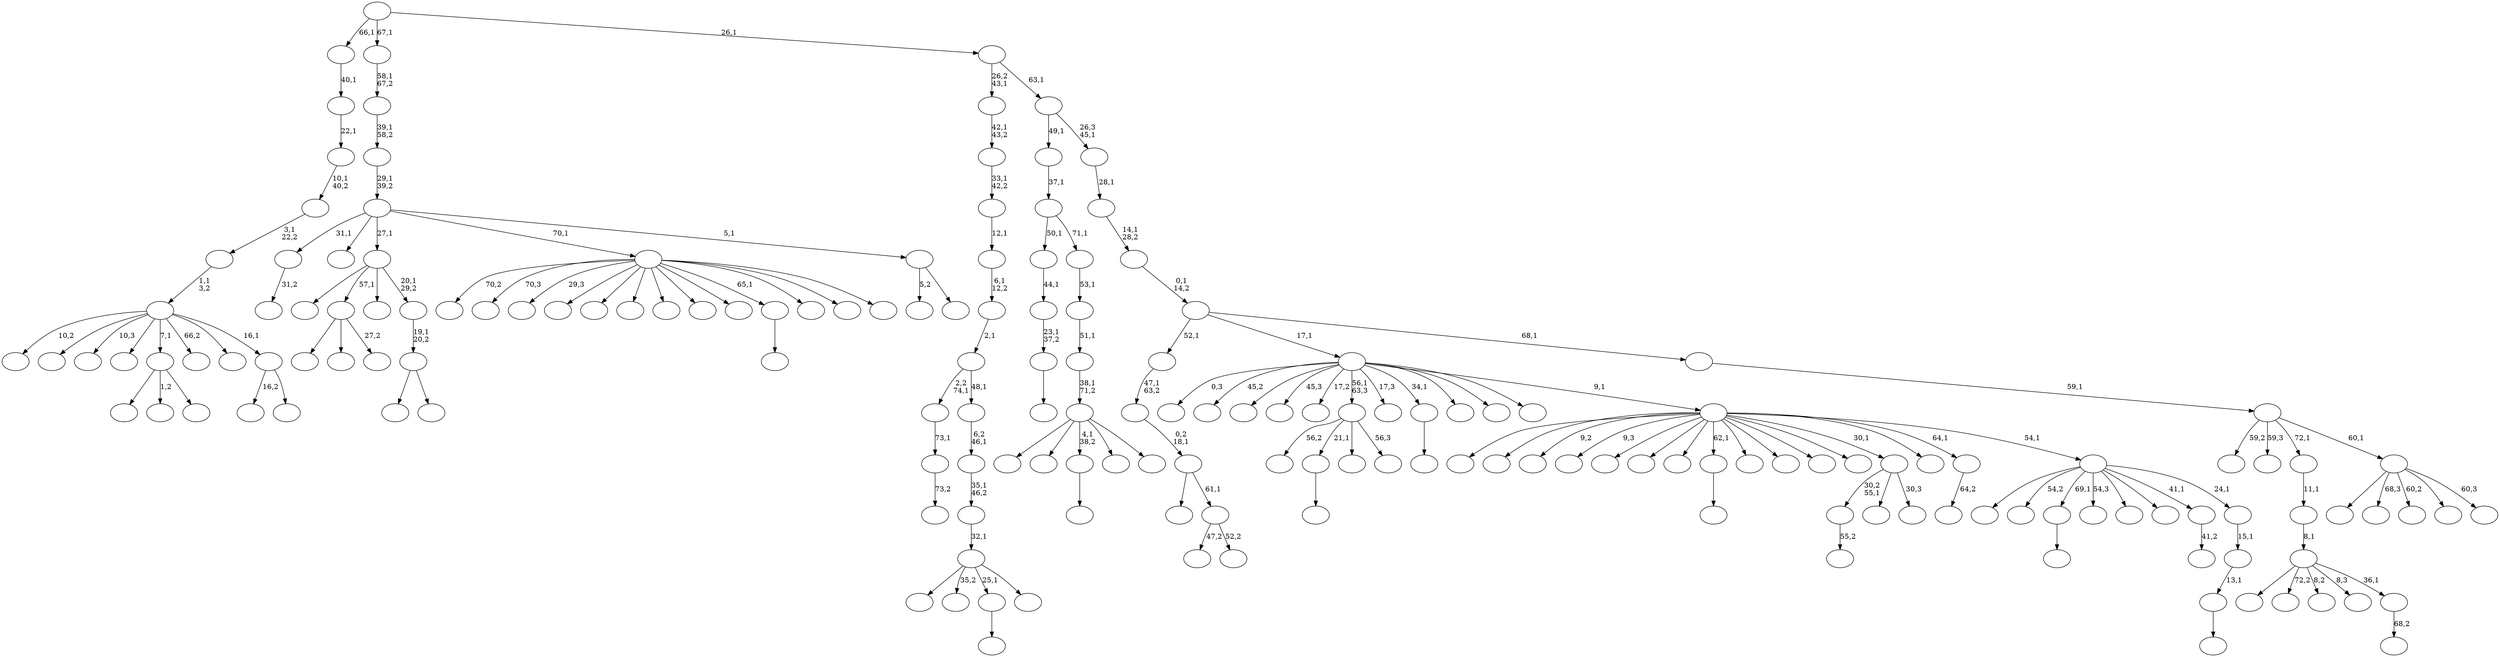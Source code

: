 digraph T {
	175 [label=""]
	174 [label=""]
	173 [label=""]
	172 [label=""]
	171 [label=""]
	170 [label=""]
	169 [label=""]
	168 [label=""]
	167 [label=""]
	166 [label=""]
	165 [label=""]
	164 [label=""]
	163 [label=""]
	162 [label=""]
	161 [label=""]
	160 [label=""]
	159 [label=""]
	158 [label=""]
	157 [label=""]
	156 [label=""]
	155 [label=""]
	154 [label=""]
	153 [label=""]
	152 [label=""]
	151 [label=""]
	150 [label=""]
	149 [label=""]
	148 [label=""]
	147 [label=""]
	146 [label=""]
	145 [label=""]
	144 [label=""]
	143 [label=""]
	142 [label=""]
	141 [label=""]
	140 [label=""]
	139 [label=""]
	138 [label=""]
	137 [label=""]
	136 [label=""]
	135 [label=""]
	134 [label=""]
	133 [label=""]
	132 [label=""]
	131 [label=""]
	130 [label=""]
	129 [label=""]
	128 [label=""]
	127 [label=""]
	126 [label=""]
	125 [label=""]
	124 [label=""]
	123 [label=""]
	122 [label=""]
	121 [label=""]
	120 [label=""]
	119 [label=""]
	118 [label=""]
	117 [label=""]
	116 [label=""]
	115 [label=""]
	114 [label=""]
	113 [label=""]
	112 [label=""]
	111 [label=""]
	110 [label=""]
	109 [label=""]
	108 [label=""]
	107 [label=""]
	106 [label=""]
	105 [label=""]
	104 [label=""]
	103 [label=""]
	102 [label=""]
	101 [label=""]
	100 [label=""]
	99 [label=""]
	98 [label=""]
	97 [label=""]
	96 [label=""]
	95 [label=""]
	94 [label=""]
	93 [label=""]
	92 [label=""]
	91 [label=""]
	90 [label=""]
	89 [label=""]
	88 [label=""]
	87 [label=""]
	86 [label=""]
	85 [label=""]
	84 [label=""]
	83 [label=""]
	82 [label=""]
	81 [label=""]
	80 [label=""]
	79 [label=""]
	78 [label=""]
	77 [label=""]
	76 [label=""]
	75 [label=""]
	74 [label=""]
	73 [label=""]
	72 [label=""]
	71 [label=""]
	70 [label=""]
	69 [label=""]
	68 [label=""]
	67 [label=""]
	66 [label=""]
	65 [label=""]
	64 [label=""]
	63 [label=""]
	62 [label=""]
	61 [label=""]
	60 [label=""]
	59 [label=""]
	58 [label=""]
	57 [label=""]
	56 [label=""]
	55 [label=""]
	54 [label=""]
	53 [label=""]
	52 [label=""]
	51 [label=""]
	50 [label=""]
	49 [label=""]
	48 [label=""]
	47 [label=""]
	46 [label=""]
	45 [label=""]
	44 [label=""]
	43 [label=""]
	42 [label=""]
	41 [label=""]
	40 [label=""]
	39 [label=""]
	38 [label=""]
	37 [label=""]
	36 [label=""]
	35 [label=""]
	34 [label=""]
	33 [label=""]
	32 [label=""]
	31 [label=""]
	30 [label=""]
	29 [label=""]
	28 [label=""]
	27 [label=""]
	26 [label=""]
	25 [label=""]
	24 [label=""]
	23 [label=""]
	22 [label=""]
	21 [label=""]
	20 [label=""]
	19 [label=""]
	18 [label=""]
	17 [label=""]
	16 [label=""]
	15 [label=""]
	14 [label=""]
	13 [label=""]
	12 [label=""]
	11 [label=""]
	10 [label=""]
	9 [label=""]
	8 [label=""]
	7 [label=""]
	6 [label=""]
	5 [label=""]
	4 [label=""]
	3 [label=""]
	2 [label=""]
	1 [label=""]
	0 [label=""]
	171 -> 172 [label="55,2"]
	163 -> 164 [label="31,2"]
	159 -> 160 [label=""]
	149 -> 150 [label=""]
	148 -> 149 [label="23,1\n37,2"]
	147 -> 148 [label="44,1"]
	127 -> 128 [label=""]
	125 -> 126 [label=""]
	123 -> 124 [label=""]
	119 -> 120 [label=""]
	112 -> 113 [label="73,2"]
	111 -> 112 [label="73,1"]
	104 -> 173 [label=""]
	104 -> 151 [label="1,2"]
	104 -> 105 [label=""]
	100 -> 152 [label=""]
	100 -> 138 [label=""]
	100 -> 101 [label="27,2"]
	98 -> 99 [label=""]
	96 -> 170 [label="56,2"]
	96 -> 159 [label="21,1"]
	96 -> 157 [label=""]
	96 -> 97 [label="56,3"]
	86 -> 87 [label=""]
	84 -> 146 [label=""]
	84 -> 144 [label="35,2"]
	84 -> 125 [label="25,1"]
	84 -> 85 [label=""]
	83 -> 84 [label="32,1"]
	82 -> 83 [label="35,1\n46,2"]
	81 -> 82 [label="6,2\n46,1"]
	80 -> 111 [label="2,2\n74,1"]
	80 -> 81 [label="48,1"]
	79 -> 80 [label="2,1"]
	78 -> 79 [label="6,1\n12,2"]
	77 -> 78 [label="12,1"]
	76 -> 77 [label="33,1\n42,2"]
	75 -> 76 [label="42,1\n43,2"]
	69 -> 110 [label=""]
	69 -> 70 [label=""]
	68 -> 69 [label="19,1\n20,2"]
	67 -> 109 [label=""]
	67 -> 100 [label="57,1"]
	67 -> 88 [label=""]
	67 -> 68 [label="20,1\n29,2"]
	60 -> 143 [label="47,2"]
	60 -> 61 [label="52,2"]
	59 -> 72 [label=""]
	59 -> 60 [label="61,1"]
	58 -> 59 [label="0,2\n18,1"]
	57 -> 58 [label="47,1\n63,2"]
	55 -> 168 [label="70,2"]
	55 -> 154 [label="70,3"]
	55 -> 139 [label="29,3"]
	55 -> 136 [label=""]
	55 -> 131 [label=""]
	55 -> 122 [label=""]
	55 -> 117 [label=""]
	55 -> 106 [label=""]
	55 -> 103 [label=""]
	55 -> 98 [label="65,1"]
	55 -> 65 [label=""]
	55 -> 62 [label=""]
	55 -> 56 [label=""]
	53 -> 171 [label="30,2\n55,1"]
	53 -> 92 [label=""]
	53 -> 54 [label="30,3"]
	50 -> 51 [label="68,2"]
	49 -> 129 [label=""]
	49 -> 118 [label="72,2"]
	49 -> 102 [label="8,2"]
	49 -> 90 [label="8,3"]
	49 -> 50 [label="36,1"]
	48 -> 49 [label="8,1"]
	47 -> 48 [label="11,1"]
	43 -> 44 [label="64,2"]
	39 -> 40 [label="41,2"]
	37 -> 38 [label=""]
	36 -> 37 [label="13,1"]
	35 -> 36 [label="15,1"]
	34 -> 141 [label=""]
	34 -> 140 [label="54,2"]
	34 -> 123 [label="69,1"]
	34 -> 91 [label="54,3"]
	34 -> 66 [label=""]
	34 -> 42 [label=""]
	34 -> 39 [label="41,1"]
	34 -> 35 [label="24,1"]
	33 -> 166 [label=""]
	33 -> 165 [label=""]
	33 -> 162 [label="9,2"]
	33 -> 155 [label="9,3"]
	33 -> 142 [label=""]
	33 -> 135 [label=""]
	33 -> 132 [label=""]
	33 -> 127 [label="62,1"]
	33 -> 121 [label=""]
	33 -> 116 [label=""]
	33 -> 89 [label=""]
	33 -> 64 [label=""]
	33 -> 53 [label="30,1"]
	33 -> 45 [label=""]
	33 -> 43 [label="64,1"]
	33 -> 34 [label="54,1"]
	32 -> 175 [label="0,3"]
	32 -> 169 [label="45,2"]
	32 -> 161 [label=""]
	32 -> 153 [label="45,3"]
	32 -> 114 [label="17,2"]
	32 -> 96 [label="56,1\n63,3"]
	32 -> 94 [label="17,3"]
	32 -> 86 [label="34,1"]
	32 -> 73 [label=""]
	32 -> 52 [label=""]
	32 -> 46 [label=""]
	32 -> 33 [label="9,1"]
	30 -> 145 [label=""]
	30 -> 130 [label=""]
	30 -> 119 [label="4,1\n38,2"]
	30 -> 95 [label=""]
	30 -> 31 [label=""]
	29 -> 30 [label="38,1\n71,2"]
	28 -> 29 [label="51,1"]
	27 -> 28 [label="53,1"]
	26 -> 147 [label="50,1"]
	26 -> 27 [label="71,1"]
	25 -> 26 [label="37,1"]
	23 -> 108 [label="16,2"]
	23 -> 24 [label=""]
	22 -> 158 [label="10,2"]
	22 -> 156 [label=""]
	22 -> 133 [label="10,3"]
	22 -> 107 [label=""]
	22 -> 104 [label="7,1"]
	22 -> 71 [label="66,2"]
	22 -> 41 [label=""]
	22 -> 23 [label="16,1"]
	21 -> 22 [label="1,1\n3,2"]
	20 -> 21 [label="3,1\n22,2"]
	19 -> 20 [label="10,1\n40,2"]
	18 -> 19 [label="22,1"]
	17 -> 18 [label="40,1"]
	15 -> 134 [label="5,2"]
	15 -> 16 [label=""]
	14 -> 163 [label="31,1"]
	14 -> 115 [label=""]
	14 -> 67 [label="27,1"]
	14 -> 55 [label="70,1"]
	14 -> 15 [label="5,1"]
	13 -> 14 [label="29,1\n39,2"]
	12 -> 13 [label="39,1\n58,2"]
	11 -> 12 [label="58,1\n67,2"]
	9 -> 174 [label=""]
	9 -> 167 [label="68,3"]
	9 -> 137 [label="60,2"]
	9 -> 93 [label=""]
	9 -> 10 [label="60,3"]
	8 -> 74 [label="59,2"]
	8 -> 63 [label="59,3"]
	8 -> 47 [label="72,1"]
	8 -> 9 [label="60,1"]
	7 -> 8 [label="59,1"]
	6 -> 57 [label="52,1"]
	6 -> 32 [label="17,1"]
	6 -> 7 [label="68,1"]
	5 -> 6 [label="0,1\n14,2"]
	4 -> 5 [label="14,1\n28,2"]
	3 -> 4 [label="28,1"]
	2 -> 25 [label="49,1"]
	2 -> 3 [label="26,3\n45,1"]
	1 -> 75 [label="26,2\n43,1"]
	1 -> 2 [label="63,1"]
	0 -> 17 [label="66,1"]
	0 -> 11 [label="67,1"]
	0 -> 1 [label="26,1"]
}

